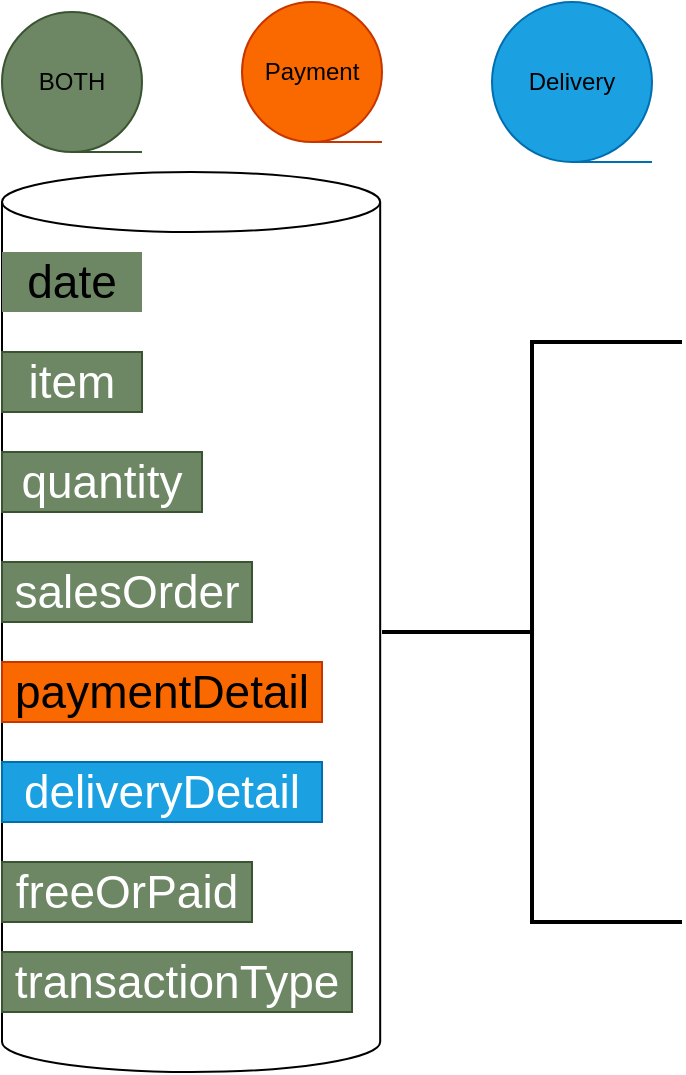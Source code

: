 <mxfile version="24.7.17">
  <diagram name="Page-1" id="s-Al90NxkpJHMM-FIP6l">
    <mxGraphModel dx="1411" dy="758" grid="1" gridSize="10" guides="1" tooltips="1" connect="1" arrows="1" fold="1" page="1" pageScale="1" pageWidth="850" pageHeight="1100" math="0" shadow="0">
      <root>
        <mxCell id="0" />
        <mxCell id="1" parent="0" />
        <mxCell id="kdnpVtHXQqloiOvFlDWx-2" value="" style="shape=cylinder3;whiteSpace=wrap;html=1;boundedLbl=1;backgroundOutline=1;size=15;" vertex="1" parent="1">
          <mxGeometry x="80" y="145" width="189.09" height="450" as="geometry" />
        </mxCell>
        <mxCell id="kdnpVtHXQqloiOvFlDWx-3" value="&lt;font style=&quot;font-size: 23px;&quot;&gt;date&lt;/font&gt;" style="text;strokeColor=none;align=center;fillColor=#6D8764;html=1;verticalAlign=middle;whiteSpace=wrap;rounded=0;perimeterSpacing=4;" vertex="1" parent="1">
          <mxGeometry x="80" y="185" width="70" height="30" as="geometry" />
        </mxCell>
        <mxCell id="kdnpVtHXQqloiOvFlDWx-5" value="&lt;font style=&quot;font-size: 23px;&quot;&gt;item&lt;/font&gt;" style="text;strokeColor=#3A5431;align=center;fillColor=#6d8764;html=1;verticalAlign=middle;whiteSpace=wrap;rounded=0;perimeterSpacing=4;fontColor=#ffffff;" vertex="1" parent="1">
          <mxGeometry x="80" y="235" width="70" height="30" as="geometry" />
        </mxCell>
        <mxCell id="kdnpVtHXQqloiOvFlDWx-8" value="&lt;font style=&quot;font-size: 23px;&quot;&gt;quantity&lt;/font&gt;" style="text;strokeColor=#3A5431;align=center;fillColor=#6d8764;html=1;verticalAlign=middle;whiteSpace=wrap;rounded=0;perimeterSpacing=4;fontColor=#ffffff;" vertex="1" parent="1">
          <mxGeometry x="80" y="285" width="100" height="30" as="geometry" />
        </mxCell>
        <mxCell id="kdnpVtHXQqloiOvFlDWx-9" value="&lt;font style=&quot;font-size: 23px;&quot;&gt;salesOrder&lt;/font&gt;" style="text;strokeColor=#3A5431;align=center;fillColor=#6d8764;html=1;verticalAlign=middle;whiteSpace=wrap;rounded=0;perimeterSpacing=4;fontColor=#ffffff;" vertex="1" parent="1">
          <mxGeometry x="80" y="340" width="125" height="30" as="geometry" />
        </mxCell>
        <mxCell id="kdnpVtHXQqloiOvFlDWx-10" value="&lt;font style=&quot;font-size: 23px;&quot;&gt;paymentDetail&lt;/font&gt;" style="text;strokeColor=#C73500;align=center;fillColor=#fa6800;html=1;verticalAlign=middle;whiteSpace=wrap;rounded=0;perimeterSpacing=4;fontColor=#000000;" vertex="1" parent="1">
          <mxGeometry x="80" y="390" width="160" height="30" as="geometry" />
        </mxCell>
        <mxCell id="kdnpVtHXQqloiOvFlDWx-11" value="&lt;font style=&quot;font-size: 23px;&quot;&gt;deliveryDetail&lt;/font&gt;" style="text;strokeColor=#006EAF;align=center;fillColor=#1ba1e2;html=1;verticalAlign=middle;whiteSpace=wrap;rounded=0;perimeterSpacing=4;fontColor=#ffffff;" vertex="1" parent="1">
          <mxGeometry x="80" y="440" width="160" height="30" as="geometry" />
        </mxCell>
        <mxCell id="kdnpVtHXQqloiOvFlDWx-12" value="&lt;font style=&quot;font-size: 23px;&quot;&gt;freeOrPaid&lt;/font&gt;" style="text;strokeColor=#3A5431;align=center;fillColor=#6d8764;html=1;verticalAlign=middle;whiteSpace=wrap;rounded=0;perimeterSpacing=4;fontColor=#ffffff;" vertex="1" parent="1">
          <mxGeometry x="80" y="490" width="125" height="30" as="geometry" />
        </mxCell>
        <mxCell id="kdnpVtHXQqloiOvFlDWx-13" value="&lt;font style=&quot;font-size: 23px;&quot;&gt;transactionType&lt;/font&gt;" style="text;strokeColor=#3A5431;align=center;fillColor=#6d8764;html=1;verticalAlign=middle;whiteSpace=wrap;rounded=0;perimeterSpacing=4;fontColor=#ffffff;" vertex="1" parent="1">
          <mxGeometry x="80" y="535" width="175" height="30" as="geometry" />
        </mxCell>
        <mxCell id="kdnpVtHXQqloiOvFlDWx-14" value="" style="shape=tapeData;whiteSpace=wrap;html=1;perimeter=ellipsePerimeter;fillColor=#6d8764;fontColor=#ffffff;strokeColor=#3A5431;" vertex="1" parent="1">
          <mxGeometry x="80" y="65" width="70" height="70" as="geometry" />
        </mxCell>
        <mxCell id="kdnpVtHXQqloiOvFlDWx-15" value="" style="shape=tapeData;whiteSpace=wrap;html=1;perimeter=ellipsePerimeter;fillColor=#fa6800;fontColor=#000000;strokeColor=#C73500;" vertex="1" parent="1">
          <mxGeometry x="200" y="60" width="70" height="70" as="geometry" />
        </mxCell>
        <mxCell id="kdnpVtHXQqloiOvFlDWx-16" value="" style="shape=tapeData;whiteSpace=wrap;html=1;perimeter=ellipsePerimeter;fillColor=#1ba1e2;fontColor=#ffffff;strokeColor=#006EAF;" vertex="1" parent="1">
          <mxGeometry x="325" y="60" width="80" height="80" as="geometry" />
        </mxCell>
        <mxCell id="kdnpVtHXQqloiOvFlDWx-17" value="BOTH" style="text;strokeColor=none;align=center;fillColor=none;html=1;verticalAlign=middle;whiteSpace=wrap;rounded=0;" vertex="1" parent="1">
          <mxGeometry x="85" y="85" width="60" height="30" as="geometry" />
        </mxCell>
        <mxCell id="kdnpVtHXQqloiOvFlDWx-18" value="Payment" style="text;strokeColor=none;align=center;fillColor=none;html=1;verticalAlign=middle;whiteSpace=wrap;rounded=0;" vertex="1" parent="1">
          <mxGeometry x="205" y="80" width="60" height="30" as="geometry" />
        </mxCell>
        <mxCell id="kdnpVtHXQqloiOvFlDWx-19" value="Delivery" style="text;strokeColor=none;align=center;fillColor=none;html=1;verticalAlign=middle;whiteSpace=wrap;rounded=0;" vertex="1" parent="1">
          <mxGeometry x="335" y="85" width="60" height="30" as="geometry" />
        </mxCell>
        <mxCell id="kdnpVtHXQqloiOvFlDWx-20" value="" style="strokeWidth=2;html=1;shape=mxgraph.flowchart.annotation_2;align=left;labelPosition=right;pointerEvents=1;" vertex="1" parent="1">
          <mxGeometry x="270" y="230" width="150" height="290" as="geometry" />
        </mxCell>
      </root>
    </mxGraphModel>
  </diagram>
</mxfile>
